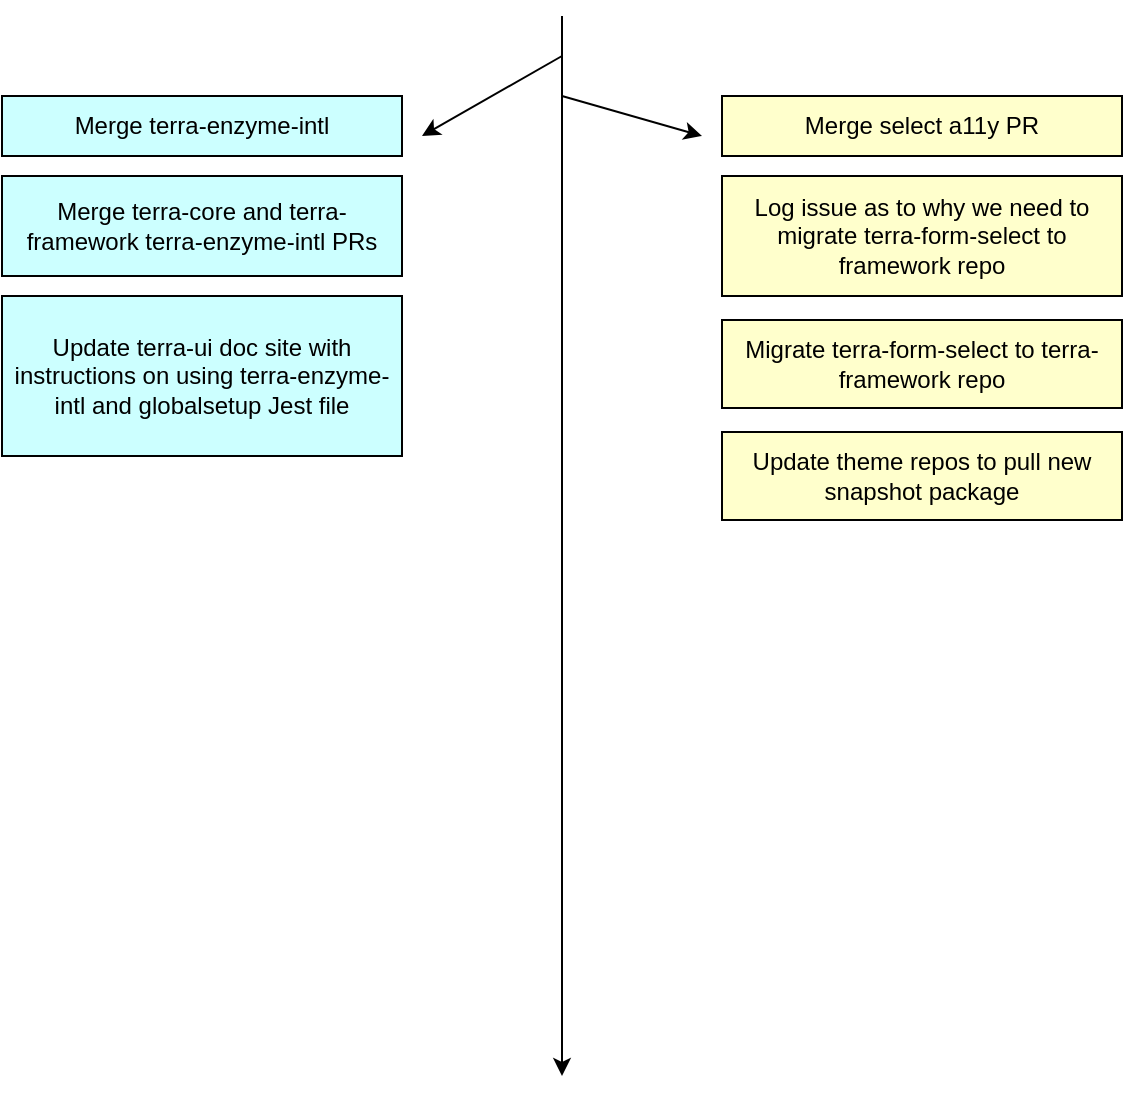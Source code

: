 <mxfile version="10.5.0" type="github"><diagram id="syv0qct1AfWaRPSKMayu" name="Page-1"><mxGraphModel dx="1158" dy="537" grid="1" gridSize="10" guides="1" tooltips="1" connect="1" arrows="1" fold="1" page="1" pageScale="1" pageWidth="1400" pageHeight="850" math="0" shadow="0"><root><mxCell id="0"/><mxCell id="1" parent="0"/><mxCell id="YZSe7TeP0NrDY4SGOrCG-1" value="" style="endArrow=classic;html=1;" edge="1" parent="1"><mxGeometry width="50" height="50" relative="1" as="geometry"><mxPoint x="520" y="50" as="sourcePoint"/><mxPoint x="520" y="580" as="targetPoint"/></mxGeometry></mxCell><mxCell id="YZSe7TeP0NrDY4SGOrCG-7" value="" style="endArrow=classic;html=1;" edge="1" parent="1"><mxGeometry width="50" height="50" relative="1" as="geometry"><mxPoint x="520" y="70" as="sourcePoint"/><mxPoint x="450" y="110" as="targetPoint"/></mxGeometry></mxCell><mxCell id="YZSe7TeP0NrDY4SGOrCG-8" value="Merge terra-enzyme-intl" style="rounded=0;whiteSpace=wrap;html=1;fillColor=#CCFFFF;" vertex="1" parent="1"><mxGeometry x="240" y="90" width="200" height="30" as="geometry"/></mxCell><mxCell id="YZSe7TeP0NrDY4SGOrCG-9" value="&lt;span id=&quot;docs-internal-guid-9a763968-7fff-6fca-603b-f5bd0c2b2e99&quot;&gt;&lt;p dir=&quot;ltr&quot;&gt;&lt;span&gt;Merge terra-core and terra-framework terra-enzyme-intl PRs&lt;/span&gt;&lt;/p&gt;&lt;/span&gt;" style="rounded=0;whiteSpace=wrap;html=1;fillColor=#CCFFFF;" vertex="1" parent="1"><mxGeometry x="240" y="130" width="200" height="50" as="geometry"/></mxCell><mxCell id="YZSe7TeP0NrDY4SGOrCG-10" value="&lt;span id=&quot;docs-internal-guid-9a763968-7fff-6fca-603b-f5bd0c2b2e99&quot;&gt;&lt;p dir=&quot;ltr&quot;&gt;&lt;/p&gt;&lt;p dir=&quot;ltr&quot;&gt;&lt;span&gt;Update terra-ui doc site with instructions on using terra-enzyme-intl and globalsetup Jest file&lt;/span&gt;&lt;/p&gt;&lt;/span&gt;" style="rounded=0;whiteSpace=wrap;html=1;fillColor=#CCFFFF;" vertex="1" parent="1"><mxGeometry x="240" y="190" width="200" height="80" as="geometry"/></mxCell><mxCell id="YZSe7TeP0NrDY4SGOrCG-11" value="Merge select a11y PR" style="rounded=0;whiteSpace=wrap;html=1;fillColor=#FFFFCC;" vertex="1" parent="1"><mxGeometry x="600" y="90" width="200" height="30" as="geometry"/></mxCell><mxCell id="YZSe7TeP0NrDY4SGOrCG-12" value="&lt;span id=&quot;docs-internal-guid-9a763968-7fff-6fca-603b-f5bd0c2b2e99&quot;&gt;&lt;p dir=&quot;ltr&quot;&gt;&lt;/p&gt;&lt;p dir=&quot;ltr&quot;&gt;&lt;span&gt;Log issue as to why we need to migrate terra-form-select to framework repo&lt;/span&gt;&lt;/p&gt;&lt;/span&gt;" style="rounded=0;whiteSpace=wrap;html=1;fillColor=#FFFFCC;" vertex="1" parent="1"><mxGeometry x="600" y="130" width="200" height="60" as="geometry"/></mxCell><mxCell id="YZSe7TeP0NrDY4SGOrCG-13" value="&lt;span id=&quot;docs-internal-guid-9a763968-7fff-6fca-603b-f5bd0c2b2e99&quot;&gt;&lt;p dir=&quot;ltr&quot;&gt;&lt;/p&gt;&lt;p dir=&quot;ltr&quot;&gt;&lt;/p&gt;&lt;p dir=&quot;ltr&quot;&gt;&lt;span&gt;Migrate terra-form-select to terra-framework repo&lt;/span&gt;&lt;/p&gt;&lt;/span&gt;" style="rounded=0;whiteSpace=wrap;html=1;fillColor=#FFFFCC;" vertex="1" parent="1"><mxGeometry x="600" y="202" width="200" height="44" as="geometry"/></mxCell><mxCell id="YZSe7TeP0NrDY4SGOrCG-14" value="" style="endArrow=classic;html=1;" edge="1" parent="1"><mxGeometry width="50" height="50" relative="1" as="geometry"><mxPoint x="520" y="90" as="sourcePoint"/><mxPoint x="590" y="110" as="targetPoint"/></mxGeometry></mxCell><mxCell id="YZSe7TeP0NrDY4SGOrCG-15" value="&lt;span id=&quot;docs-internal-guid-9a763968-7fff-6fca-603b-f5bd0c2b2e99&quot;&gt;&lt;p dir=&quot;ltr&quot;&gt;&lt;/p&gt;&lt;p dir=&quot;ltr&quot;&gt;&lt;/p&gt;&lt;p dir=&quot;ltr&quot;&gt;&lt;/p&gt;&lt;p dir=&quot;ltr&quot;&gt;&lt;span&gt;Update theme repos to pull new snapshot package&lt;/span&gt;&lt;/p&gt;&lt;/span&gt;" style="rounded=0;whiteSpace=wrap;html=1;fillColor=#FFFFCC;" vertex="1" parent="1"><mxGeometry x="600" y="258" width="200" height="44" as="geometry"/></mxCell></root></mxGraphModel></diagram></mxfile>